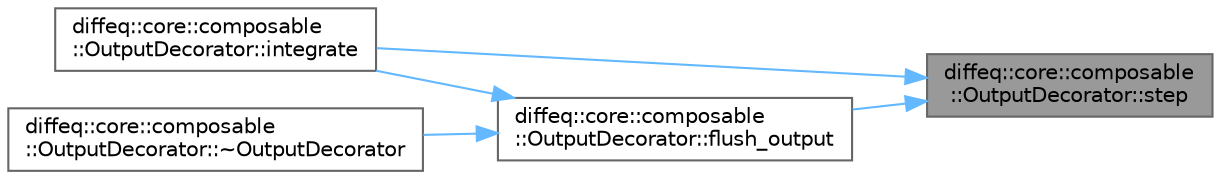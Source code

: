 digraph "diffeq::core::composable::OutputDecorator::step"
{
 // LATEX_PDF_SIZE
  bgcolor="transparent";
  edge [fontname=Helvetica,fontsize=10,labelfontname=Helvetica,labelfontsize=10];
  node [fontname=Helvetica,fontsize=10,shape=box,height=0.2,width=0.4];
  rankdir="RL";
  Node1 [id="Node000001",label="diffeq::core::composable\l::OutputDecorator::step",height=0.2,width=0.4,color="gray40", fillcolor="grey60", style="filled", fontcolor="black",tooltip="Override step to add output handling."];
  Node1 -> Node2 [id="edge1_Node000001_Node000002",dir="back",color="steelblue1",style="solid",tooltip=" "];
  Node2 [id="Node000002",label="diffeq::core::composable\l::OutputDecorator::flush_output",height=0.2,width=0.4,color="grey40", fillcolor="white", style="filled",URL="$classdiffeq_1_1core_1_1composable_1_1_output_decorator.html#a0deed7ad7cf70c1b0e446189b225b210",tooltip="Force immediate output flush."];
  Node2 -> Node3 [id="edge2_Node000002_Node000003",dir="back",color="steelblue1",style="solid",tooltip=" "];
  Node3 [id="Node000003",label="diffeq::core::composable\l::OutputDecorator::integrate",height=0.2,width=0.4,color="grey40", fillcolor="white", style="filled",URL="$classdiffeq_1_1core_1_1composable_1_1_output_decorator.html#ac8f177a328777700bd8a34112f3f40ac",tooltip="Override integrate to handle different output modes."];
  Node2 -> Node4 [id="edge3_Node000002_Node000004",dir="back",color="steelblue1",style="solid",tooltip=" "];
  Node4 [id="Node000004",label="diffeq::core::composable\l::OutputDecorator::~OutputDecorator",height=0.2,width=0.4,color="grey40", fillcolor="white", style="filled",URL="$classdiffeq_1_1core_1_1composable_1_1_output_decorator.html#a6392222b9156e5b27a5188ca50400725",tooltip="Destructor ensures proper cleanup and final output flush."];
  Node1 -> Node3 [id="edge4_Node000001_Node000003",dir="back",color="steelblue1",style="solid",tooltip=" "];
}

